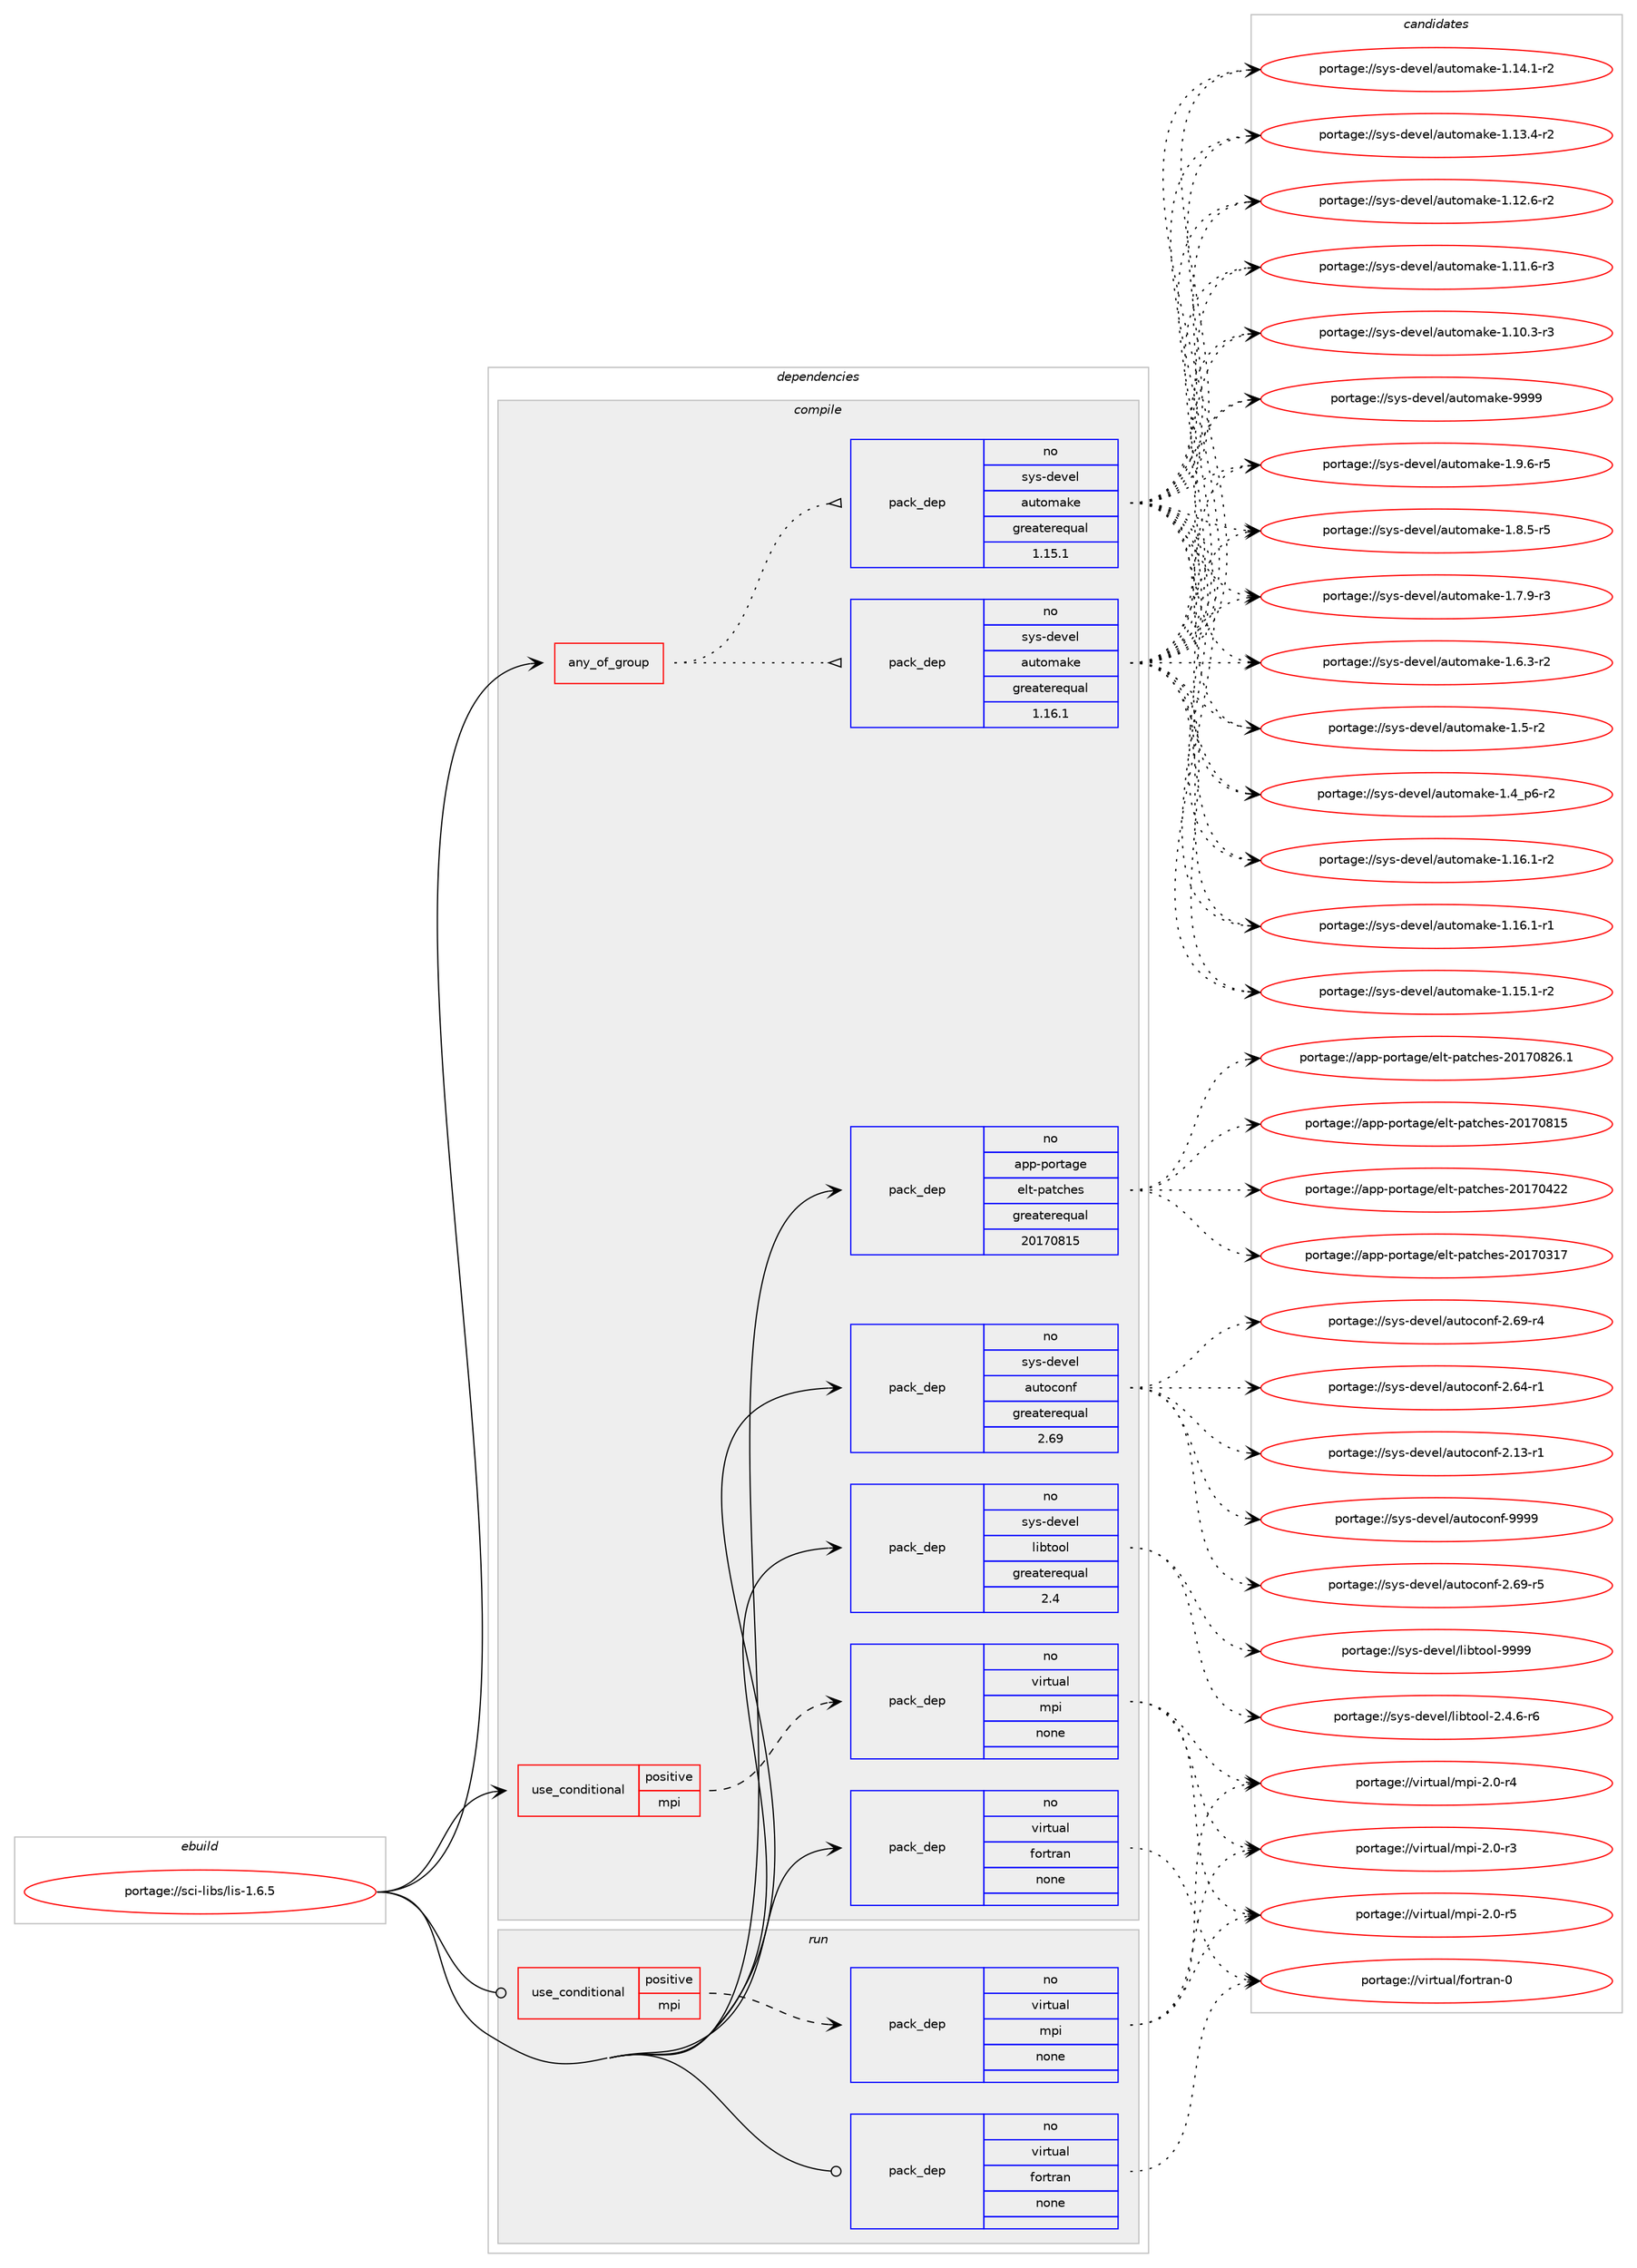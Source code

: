 digraph prolog {

# *************
# Graph options
# *************

newrank=true;
concentrate=true;
compound=true;
graph [rankdir=LR,fontname=Helvetica,fontsize=10,ranksep=1.5];#, ranksep=2.5, nodesep=0.2];
edge  [arrowhead=vee];
node  [fontname=Helvetica,fontsize=10];

# **********
# The ebuild
# **********

subgraph cluster_leftcol {
color=gray;
rank=same;
label=<<i>ebuild</i>>;
id [label="portage://sci-libs/lis-1.6.5", color=red, width=4, href="../sci-libs/lis-1.6.5.svg"];
}

# ****************
# The dependencies
# ****************

subgraph cluster_midcol {
color=gray;
label=<<i>dependencies</i>>;
subgraph cluster_compile {
fillcolor="#eeeeee";
style=filled;
label=<<i>compile</i>>;
subgraph any992 {
dependency48268 [label=<<TABLE BORDER="0" CELLBORDER="1" CELLSPACING="0" CELLPADDING="4"><TR><TD CELLPADDING="10">any_of_group</TD></TR></TABLE>>, shape=none, color=red];subgraph pack37277 {
dependency48269 [label=<<TABLE BORDER="0" CELLBORDER="1" CELLSPACING="0" CELLPADDING="4" WIDTH="220"><TR><TD ROWSPAN="6" CELLPADDING="30">pack_dep</TD></TR><TR><TD WIDTH="110">no</TD></TR><TR><TD>sys-devel</TD></TR><TR><TD>automake</TD></TR><TR><TD>greaterequal</TD></TR><TR><TD>1.16.1</TD></TR></TABLE>>, shape=none, color=blue];
}
dependency48268:e -> dependency48269:w [weight=20,style="dotted",arrowhead="oinv"];
subgraph pack37278 {
dependency48270 [label=<<TABLE BORDER="0" CELLBORDER="1" CELLSPACING="0" CELLPADDING="4" WIDTH="220"><TR><TD ROWSPAN="6" CELLPADDING="30">pack_dep</TD></TR><TR><TD WIDTH="110">no</TD></TR><TR><TD>sys-devel</TD></TR><TR><TD>automake</TD></TR><TR><TD>greaterequal</TD></TR><TR><TD>1.15.1</TD></TR></TABLE>>, shape=none, color=blue];
}
dependency48268:e -> dependency48270:w [weight=20,style="dotted",arrowhead="oinv"];
}
id:e -> dependency48268:w [weight=20,style="solid",arrowhead="vee"];
subgraph cond9951 {
dependency48271 [label=<<TABLE BORDER="0" CELLBORDER="1" CELLSPACING="0" CELLPADDING="4"><TR><TD ROWSPAN="3" CELLPADDING="10">use_conditional</TD></TR><TR><TD>positive</TD></TR><TR><TD>mpi</TD></TR></TABLE>>, shape=none, color=red];
subgraph pack37279 {
dependency48272 [label=<<TABLE BORDER="0" CELLBORDER="1" CELLSPACING="0" CELLPADDING="4" WIDTH="220"><TR><TD ROWSPAN="6" CELLPADDING="30">pack_dep</TD></TR><TR><TD WIDTH="110">no</TD></TR><TR><TD>virtual</TD></TR><TR><TD>mpi</TD></TR><TR><TD>none</TD></TR><TR><TD></TD></TR></TABLE>>, shape=none, color=blue];
}
dependency48271:e -> dependency48272:w [weight=20,style="dashed",arrowhead="vee"];
}
id:e -> dependency48271:w [weight=20,style="solid",arrowhead="vee"];
subgraph pack37280 {
dependency48273 [label=<<TABLE BORDER="0" CELLBORDER="1" CELLSPACING="0" CELLPADDING="4" WIDTH="220"><TR><TD ROWSPAN="6" CELLPADDING="30">pack_dep</TD></TR><TR><TD WIDTH="110">no</TD></TR><TR><TD>app-portage</TD></TR><TR><TD>elt-patches</TD></TR><TR><TD>greaterequal</TD></TR><TR><TD>20170815</TD></TR></TABLE>>, shape=none, color=blue];
}
id:e -> dependency48273:w [weight=20,style="solid",arrowhead="vee"];
subgraph pack37281 {
dependency48274 [label=<<TABLE BORDER="0" CELLBORDER="1" CELLSPACING="0" CELLPADDING="4" WIDTH="220"><TR><TD ROWSPAN="6" CELLPADDING="30">pack_dep</TD></TR><TR><TD WIDTH="110">no</TD></TR><TR><TD>sys-devel</TD></TR><TR><TD>autoconf</TD></TR><TR><TD>greaterequal</TD></TR><TR><TD>2.69</TD></TR></TABLE>>, shape=none, color=blue];
}
id:e -> dependency48274:w [weight=20,style="solid",arrowhead="vee"];
subgraph pack37282 {
dependency48275 [label=<<TABLE BORDER="0" CELLBORDER="1" CELLSPACING="0" CELLPADDING="4" WIDTH="220"><TR><TD ROWSPAN="6" CELLPADDING="30">pack_dep</TD></TR><TR><TD WIDTH="110">no</TD></TR><TR><TD>sys-devel</TD></TR><TR><TD>libtool</TD></TR><TR><TD>greaterequal</TD></TR><TR><TD>2.4</TD></TR></TABLE>>, shape=none, color=blue];
}
id:e -> dependency48275:w [weight=20,style="solid",arrowhead="vee"];
subgraph pack37283 {
dependency48276 [label=<<TABLE BORDER="0" CELLBORDER="1" CELLSPACING="0" CELLPADDING="4" WIDTH="220"><TR><TD ROWSPAN="6" CELLPADDING="30">pack_dep</TD></TR><TR><TD WIDTH="110">no</TD></TR><TR><TD>virtual</TD></TR><TR><TD>fortran</TD></TR><TR><TD>none</TD></TR><TR><TD></TD></TR></TABLE>>, shape=none, color=blue];
}
id:e -> dependency48276:w [weight=20,style="solid",arrowhead="vee"];
}
subgraph cluster_compileandrun {
fillcolor="#eeeeee";
style=filled;
label=<<i>compile and run</i>>;
}
subgraph cluster_run {
fillcolor="#eeeeee";
style=filled;
label=<<i>run</i>>;
subgraph cond9952 {
dependency48277 [label=<<TABLE BORDER="0" CELLBORDER="1" CELLSPACING="0" CELLPADDING="4"><TR><TD ROWSPAN="3" CELLPADDING="10">use_conditional</TD></TR><TR><TD>positive</TD></TR><TR><TD>mpi</TD></TR></TABLE>>, shape=none, color=red];
subgraph pack37284 {
dependency48278 [label=<<TABLE BORDER="0" CELLBORDER="1" CELLSPACING="0" CELLPADDING="4" WIDTH="220"><TR><TD ROWSPAN="6" CELLPADDING="30">pack_dep</TD></TR><TR><TD WIDTH="110">no</TD></TR><TR><TD>virtual</TD></TR><TR><TD>mpi</TD></TR><TR><TD>none</TD></TR><TR><TD></TD></TR></TABLE>>, shape=none, color=blue];
}
dependency48277:e -> dependency48278:w [weight=20,style="dashed",arrowhead="vee"];
}
id:e -> dependency48277:w [weight=20,style="solid",arrowhead="odot"];
subgraph pack37285 {
dependency48279 [label=<<TABLE BORDER="0" CELLBORDER="1" CELLSPACING="0" CELLPADDING="4" WIDTH="220"><TR><TD ROWSPAN="6" CELLPADDING="30">pack_dep</TD></TR><TR><TD WIDTH="110">no</TD></TR><TR><TD>virtual</TD></TR><TR><TD>fortran</TD></TR><TR><TD>none</TD></TR><TR><TD></TD></TR></TABLE>>, shape=none, color=blue];
}
id:e -> dependency48279:w [weight=20,style="solid",arrowhead="odot"];
}
}

# **************
# The candidates
# **************

subgraph cluster_choices {
rank=same;
color=gray;
label=<<i>candidates</i>>;

subgraph choice37277 {
color=black;
nodesep=1;
choice115121115451001011181011084797117116111109971071014557575757 [label="portage://sys-devel/automake-9999", color=red, width=4,href="../sys-devel/automake-9999.svg"];
choice115121115451001011181011084797117116111109971071014549465746544511453 [label="portage://sys-devel/automake-1.9.6-r5", color=red, width=4,href="../sys-devel/automake-1.9.6-r5.svg"];
choice115121115451001011181011084797117116111109971071014549465646534511453 [label="portage://sys-devel/automake-1.8.5-r5", color=red, width=4,href="../sys-devel/automake-1.8.5-r5.svg"];
choice115121115451001011181011084797117116111109971071014549465546574511451 [label="portage://sys-devel/automake-1.7.9-r3", color=red, width=4,href="../sys-devel/automake-1.7.9-r3.svg"];
choice115121115451001011181011084797117116111109971071014549465446514511450 [label="portage://sys-devel/automake-1.6.3-r2", color=red, width=4,href="../sys-devel/automake-1.6.3-r2.svg"];
choice11512111545100101118101108479711711611110997107101454946534511450 [label="portage://sys-devel/automake-1.5-r2", color=red, width=4,href="../sys-devel/automake-1.5-r2.svg"];
choice115121115451001011181011084797117116111109971071014549465295112544511450 [label="portage://sys-devel/automake-1.4_p6-r2", color=red, width=4,href="../sys-devel/automake-1.4_p6-r2.svg"];
choice11512111545100101118101108479711711611110997107101454946495446494511450 [label="portage://sys-devel/automake-1.16.1-r2", color=red, width=4,href="../sys-devel/automake-1.16.1-r2.svg"];
choice11512111545100101118101108479711711611110997107101454946495446494511449 [label="portage://sys-devel/automake-1.16.1-r1", color=red, width=4,href="../sys-devel/automake-1.16.1-r1.svg"];
choice11512111545100101118101108479711711611110997107101454946495346494511450 [label="portage://sys-devel/automake-1.15.1-r2", color=red, width=4,href="../sys-devel/automake-1.15.1-r2.svg"];
choice11512111545100101118101108479711711611110997107101454946495246494511450 [label="portage://sys-devel/automake-1.14.1-r2", color=red, width=4,href="../sys-devel/automake-1.14.1-r2.svg"];
choice11512111545100101118101108479711711611110997107101454946495146524511450 [label="portage://sys-devel/automake-1.13.4-r2", color=red, width=4,href="../sys-devel/automake-1.13.4-r2.svg"];
choice11512111545100101118101108479711711611110997107101454946495046544511450 [label="portage://sys-devel/automake-1.12.6-r2", color=red, width=4,href="../sys-devel/automake-1.12.6-r2.svg"];
choice11512111545100101118101108479711711611110997107101454946494946544511451 [label="portage://sys-devel/automake-1.11.6-r3", color=red, width=4,href="../sys-devel/automake-1.11.6-r3.svg"];
choice11512111545100101118101108479711711611110997107101454946494846514511451 [label="portage://sys-devel/automake-1.10.3-r3", color=red, width=4,href="../sys-devel/automake-1.10.3-r3.svg"];
dependency48269:e -> choice115121115451001011181011084797117116111109971071014557575757:w [style=dotted,weight="100"];
dependency48269:e -> choice115121115451001011181011084797117116111109971071014549465746544511453:w [style=dotted,weight="100"];
dependency48269:e -> choice115121115451001011181011084797117116111109971071014549465646534511453:w [style=dotted,weight="100"];
dependency48269:e -> choice115121115451001011181011084797117116111109971071014549465546574511451:w [style=dotted,weight="100"];
dependency48269:e -> choice115121115451001011181011084797117116111109971071014549465446514511450:w [style=dotted,weight="100"];
dependency48269:e -> choice11512111545100101118101108479711711611110997107101454946534511450:w [style=dotted,weight="100"];
dependency48269:e -> choice115121115451001011181011084797117116111109971071014549465295112544511450:w [style=dotted,weight="100"];
dependency48269:e -> choice11512111545100101118101108479711711611110997107101454946495446494511450:w [style=dotted,weight="100"];
dependency48269:e -> choice11512111545100101118101108479711711611110997107101454946495446494511449:w [style=dotted,weight="100"];
dependency48269:e -> choice11512111545100101118101108479711711611110997107101454946495346494511450:w [style=dotted,weight="100"];
dependency48269:e -> choice11512111545100101118101108479711711611110997107101454946495246494511450:w [style=dotted,weight="100"];
dependency48269:e -> choice11512111545100101118101108479711711611110997107101454946495146524511450:w [style=dotted,weight="100"];
dependency48269:e -> choice11512111545100101118101108479711711611110997107101454946495046544511450:w [style=dotted,weight="100"];
dependency48269:e -> choice11512111545100101118101108479711711611110997107101454946494946544511451:w [style=dotted,weight="100"];
dependency48269:e -> choice11512111545100101118101108479711711611110997107101454946494846514511451:w [style=dotted,weight="100"];
}
subgraph choice37278 {
color=black;
nodesep=1;
choice115121115451001011181011084797117116111109971071014557575757 [label="portage://sys-devel/automake-9999", color=red, width=4,href="../sys-devel/automake-9999.svg"];
choice115121115451001011181011084797117116111109971071014549465746544511453 [label="portage://sys-devel/automake-1.9.6-r5", color=red, width=4,href="../sys-devel/automake-1.9.6-r5.svg"];
choice115121115451001011181011084797117116111109971071014549465646534511453 [label="portage://sys-devel/automake-1.8.5-r5", color=red, width=4,href="../sys-devel/automake-1.8.5-r5.svg"];
choice115121115451001011181011084797117116111109971071014549465546574511451 [label="portage://sys-devel/automake-1.7.9-r3", color=red, width=4,href="../sys-devel/automake-1.7.9-r3.svg"];
choice115121115451001011181011084797117116111109971071014549465446514511450 [label="portage://sys-devel/automake-1.6.3-r2", color=red, width=4,href="../sys-devel/automake-1.6.3-r2.svg"];
choice11512111545100101118101108479711711611110997107101454946534511450 [label="portage://sys-devel/automake-1.5-r2", color=red, width=4,href="../sys-devel/automake-1.5-r2.svg"];
choice115121115451001011181011084797117116111109971071014549465295112544511450 [label="portage://sys-devel/automake-1.4_p6-r2", color=red, width=4,href="../sys-devel/automake-1.4_p6-r2.svg"];
choice11512111545100101118101108479711711611110997107101454946495446494511450 [label="portage://sys-devel/automake-1.16.1-r2", color=red, width=4,href="../sys-devel/automake-1.16.1-r2.svg"];
choice11512111545100101118101108479711711611110997107101454946495446494511449 [label="portage://sys-devel/automake-1.16.1-r1", color=red, width=4,href="../sys-devel/automake-1.16.1-r1.svg"];
choice11512111545100101118101108479711711611110997107101454946495346494511450 [label="portage://sys-devel/automake-1.15.1-r2", color=red, width=4,href="../sys-devel/automake-1.15.1-r2.svg"];
choice11512111545100101118101108479711711611110997107101454946495246494511450 [label="portage://sys-devel/automake-1.14.1-r2", color=red, width=4,href="../sys-devel/automake-1.14.1-r2.svg"];
choice11512111545100101118101108479711711611110997107101454946495146524511450 [label="portage://sys-devel/automake-1.13.4-r2", color=red, width=4,href="../sys-devel/automake-1.13.4-r2.svg"];
choice11512111545100101118101108479711711611110997107101454946495046544511450 [label="portage://sys-devel/automake-1.12.6-r2", color=red, width=4,href="../sys-devel/automake-1.12.6-r2.svg"];
choice11512111545100101118101108479711711611110997107101454946494946544511451 [label="portage://sys-devel/automake-1.11.6-r3", color=red, width=4,href="../sys-devel/automake-1.11.6-r3.svg"];
choice11512111545100101118101108479711711611110997107101454946494846514511451 [label="portage://sys-devel/automake-1.10.3-r3", color=red, width=4,href="../sys-devel/automake-1.10.3-r3.svg"];
dependency48270:e -> choice115121115451001011181011084797117116111109971071014557575757:w [style=dotted,weight="100"];
dependency48270:e -> choice115121115451001011181011084797117116111109971071014549465746544511453:w [style=dotted,weight="100"];
dependency48270:e -> choice115121115451001011181011084797117116111109971071014549465646534511453:w [style=dotted,weight="100"];
dependency48270:e -> choice115121115451001011181011084797117116111109971071014549465546574511451:w [style=dotted,weight="100"];
dependency48270:e -> choice115121115451001011181011084797117116111109971071014549465446514511450:w [style=dotted,weight="100"];
dependency48270:e -> choice11512111545100101118101108479711711611110997107101454946534511450:w [style=dotted,weight="100"];
dependency48270:e -> choice115121115451001011181011084797117116111109971071014549465295112544511450:w [style=dotted,weight="100"];
dependency48270:e -> choice11512111545100101118101108479711711611110997107101454946495446494511450:w [style=dotted,weight="100"];
dependency48270:e -> choice11512111545100101118101108479711711611110997107101454946495446494511449:w [style=dotted,weight="100"];
dependency48270:e -> choice11512111545100101118101108479711711611110997107101454946495346494511450:w [style=dotted,weight="100"];
dependency48270:e -> choice11512111545100101118101108479711711611110997107101454946495246494511450:w [style=dotted,weight="100"];
dependency48270:e -> choice11512111545100101118101108479711711611110997107101454946495146524511450:w [style=dotted,weight="100"];
dependency48270:e -> choice11512111545100101118101108479711711611110997107101454946495046544511450:w [style=dotted,weight="100"];
dependency48270:e -> choice11512111545100101118101108479711711611110997107101454946494946544511451:w [style=dotted,weight="100"];
dependency48270:e -> choice11512111545100101118101108479711711611110997107101454946494846514511451:w [style=dotted,weight="100"];
}
subgraph choice37279 {
color=black;
nodesep=1;
choice1181051141161179710847109112105455046484511453 [label="portage://virtual/mpi-2.0-r5", color=red, width=4,href="../virtual/mpi-2.0-r5.svg"];
choice1181051141161179710847109112105455046484511452 [label="portage://virtual/mpi-2.0-r4", color=red, width=4,href="../virtual/mpi-2.0-r4.svg"];
choice1181051141161179710847109112105455046484511451 [label="portage://virtual/mpi-2.0-r3", color=red, width=4,href="../virtual/mpi-2.0-r3.svg"];
dependency48272:e -> choice1181051141161179710847109112105455046484511453:w [style=dotted,weight="100"];
dependency48272:e -> choice1181051141161179710847109112105455046484511452:w [style=dotted,weight="100"];
dependency48272:e -> choice1181051141161179710847109112105455046484511451:w [style=dotted,weight="100"];
}
subgraph choice37280 {
color=black;
nodesep=1;
choice971121124511211111411697103101471011081164511297116991041011154550484955485650544649 [label="portage://app-portage/elt-patches-20170826.1", color=red, width=4,href="../app-portage/elt-patches-20170826.1.svg"];
choice97112112451121111141169710310147101108116451129711699104101115455048495548564953 [label="portage://app-portage/elt-patches-20170815", color=red, width=4,href="../app-portage/elt-patches-20170815.svg"];
choice97112112451121111141169710310147101108116451129711699104101115455048495548525050 [label="portage://app-portage/elt-patches-20170422", color=red, width=4,href="../app-portage/elt-patches-20170422.svg"];
choice97112112451121111141169710310147101108116451129711699104101115455048495548514955 [label="portage://app-portage/elt-patches-20170317", color=red, width=4,href="../app-portage/elt-patches-20170317.svg"];
dependency48273:e -> choice971121124511211111411697103101471011081164511297116991041011154550484955485650544649:w [style=dotted,weight="100"];
dependency48273:e -> choice97112112451121111141169710310147101108116451129711699104101115455048495548564953:w [style=dotted,weight="100"];
dependency48273:e -> choice97112112451121111141169710310147101108116451129711699104101115455048495548525050:w [style=dotted,weight="100"];
dependency48273:e -> choice97112112451121111141169710310147101108116451129711699104101115455048495548514955:w [style=dotted,weight="100"];
}
subgraph choice37281 {
color=black;
nodesep=1;
choice115121115451001011181011084797117116111991111101024557575757 [label="portage://sys-devel/autoconf-9999", color=red, width=4,href="../sys-devel/autoconf-9999.svg"];
choice1151211154510010111810110847971171161119911111010245504654574511453 [label="portage://sys-devel/autoconf-2.69-r5", color=red, width=4,href="../sys-devel/autoconf-2.69-r5.svg"];
choice1151211154510010111810110847971171161119911111010245504654574511452 [label="portage://sys-devel/autoconf-2.69-r4", color=red, width=4,href="../sys-devel/autoconf-2.69-r4.svg"];
choice1151211154510010111810110847971171161119911111010245504654524511449 [label="portage://sys-devel/autoconf-2.64-r1", color=red, width=4,href="../sys-devel/autoconf-2.64-r1.svg"];
choice1151211154510010111810110847971171161119911111010245504649514511449 [label="portage://sys-devel/autoconf-2.13-r1", color=red, width=4,href="../sys-devel/autoconf-2.13-r1.svg"];
dependency48274:e -> choice115121115451001011181011084797117116111991111101024557575757:w [style=dotted,weight="100"];
dependency48274:e -> choice1151211154510010111810110847971171161119911111010245504654574511453:w [style=dotted,weight="100"];
dependency48274:e -> choice1151211154510010111810110847971171161119911111010245504654574511452:w [style=dotted,weight="100"];
dependency48274:e -> choice1151211154510010111810110847971171161119911111010245504654524511449:w [style=dotted,weight="100"];
dependency48274:e -> choice1151211154510010111810110847971171161119911111010245504649514511449:w [style=dotted,weight="100"];
}
subgraph choice37282 {
color=black;
nodesep=1;
choice1151211154510010111810110847108105981161111111084557575757 [label="portage://sys-devel/libtool-9999", color=red, width=4,href="../sys-devel/libtool-9999.svg"];
choice1151211154510010111810110847108105981161111111084550465246544511454 [label="portage://sys-devel/libtool-2.4.6-r6", color=red, width=4,href="../sys-devel/libtool-2.4.6-r6.svg"];
dependency48275:e -> choice1151211154510010111810110847108105981161111111084557575757:w [style=dotted,weight="100"];
dependency48275:e -> choice1151211154510010111810110847108105981161111111084550465246544511454:w [style=dotted,weight="100"];
}
subgraph choice37283 {
color=black;
nodesep=1;
choice1181051141161179710847102111114116114971104548 [label="portage://virtual/fortran-0", color=red, width=4,href="../virtual/fortran-0.svg"];
dependency48276:e -> choice1181051141161179710847102111114116114971104548:w [style=dotted,weight="100"];
}
subgraph choice37284 {
color=black;
nodesep=1;
choice1181051141161179710847109112105455046484511453 [label="portage://virtual/mpi-2.0-r5", color=red, width=4,href="../virtual/mpi-2.0-r5.svg"];
choice1181051141161179710847109112105455046484511452 [label="portage://virtual/mpi-2.0-r4", color=red, width=4,href="../virtual/mpi-2.0-r4.svg"];
choice1181051141161179710847109112105455046484511451 [label="portage://virtual/mpi-2.0-r3", color=red, width=4,href="../virtual/mpi-2.0-r3.svg"];
dependency48278:e -> choice1181051141161179710847109112105455046484511453:w [style=dotted,weight="100"];
dependency48278:e -> choice1181051141161179710847109112105455046484511452:w [style=dotted,weight="100"];
dependency48278:e -> choice1181051141161179710847109112105455046484511451:w [style=dotted,weight="100"];
}
subgraph choice37285 {
color=black;
nodesep=1;
choice1181051141161179710847102111114116114971104548 [label="portage://virtual/fortran-0", color=red, width=4,href="../virtual/fortran-0.svg"];
dependency48279:e -> choice1181051141161179710847102111114116114971104548:w [style=dotted,weight="100"];
}
}

}
